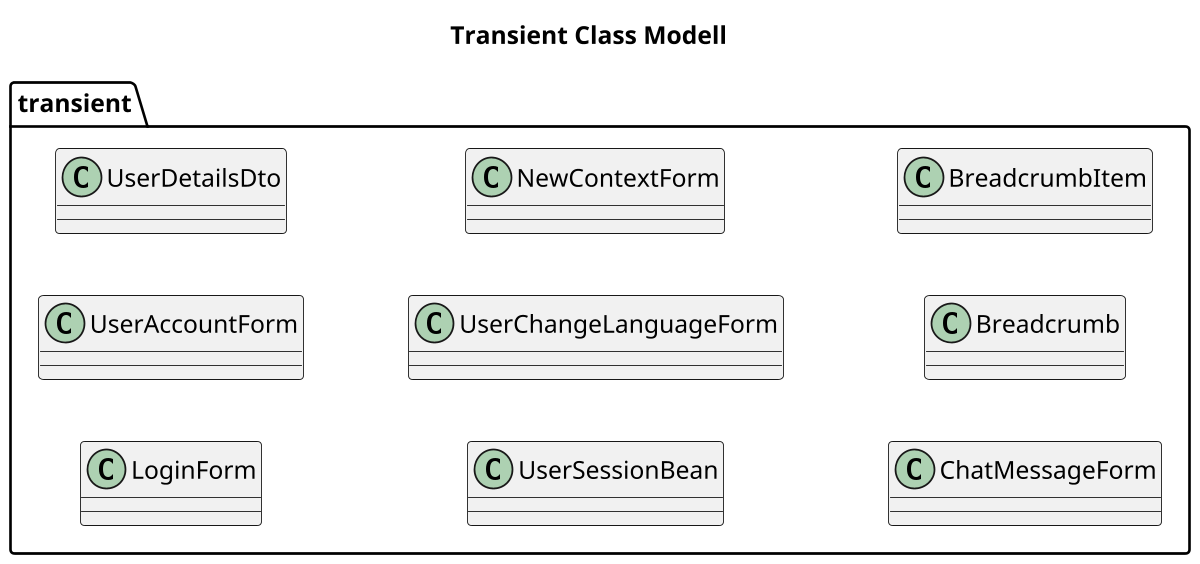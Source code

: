 @startuml


title Transient Class Modell
'https://plantuml.com/class-diagram

left to right direction
'top to bottom direction

scale 1200 width

package transient {
  class LoginForm {}
  class UserAccountForm {}
  class UserDetailsDto {}
  class UserSessionBean {}
  class UserChangeLanguageForm {}
  class NewContextForm {}
  class ChatMessageForm {}
  class Breadcrumb {}
  class BreadcrumbItem {}
}

@enduml
